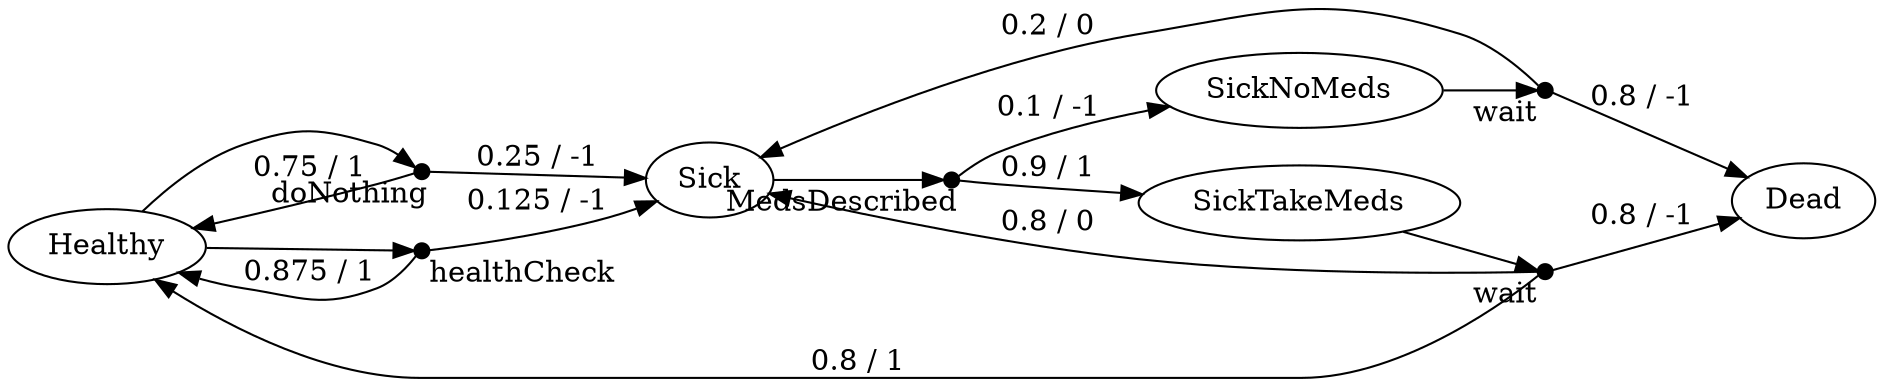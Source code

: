 digraph G {
	rankdir=LR;
	node [shape = ellipse]; 
    Healthy;
    Sick;
    SickNoMeds;
    SickTakeMeds;
    Dead;
    node [shape = point, style = filled, color = black, label = "", height = 0.1 ];
    doNothing[ xlabel = "doNothing" ];
    healthCheck[ xlabel = "healthCheck" ];
    MedsDescribed[ xlabel = "MedsDescribed" ];
    wait1[ xlabel = "wait" ];
    wait2[ xlabel = "wait" ];


    Healthy -> doNothing;
    doNothing -> Sick [label="0.25 / -1"];
    doNothing -> Healthy [label="0.75 / 1"];

    Healthy -> healthCheck;
    healthCheck -> Sick [label="0.125 / -1"];
    healthCheck -> Healthy [label="0.875 / 1"];

    Sick -> MedsDescribed;
    MedsDescribed -> SickNoMeds [label="0.1 / -1"];
    MedsDescribed -> SickTakeMeds [label="0.9 / 1"];

    SickNoMeds -> wait1;
    wait1 -> Dead [label="0.8 / -1"];
    wait1 -> Sick [label="0.2 / 0"];

    SickTakeMeds -> wait2;
    wait2 -> Dead [label="0.8 / -1"];
    wait2 -> Sick [label="0.8 / 0"];
    wait2 -> Healthy [label="0.8 / 1"];

}